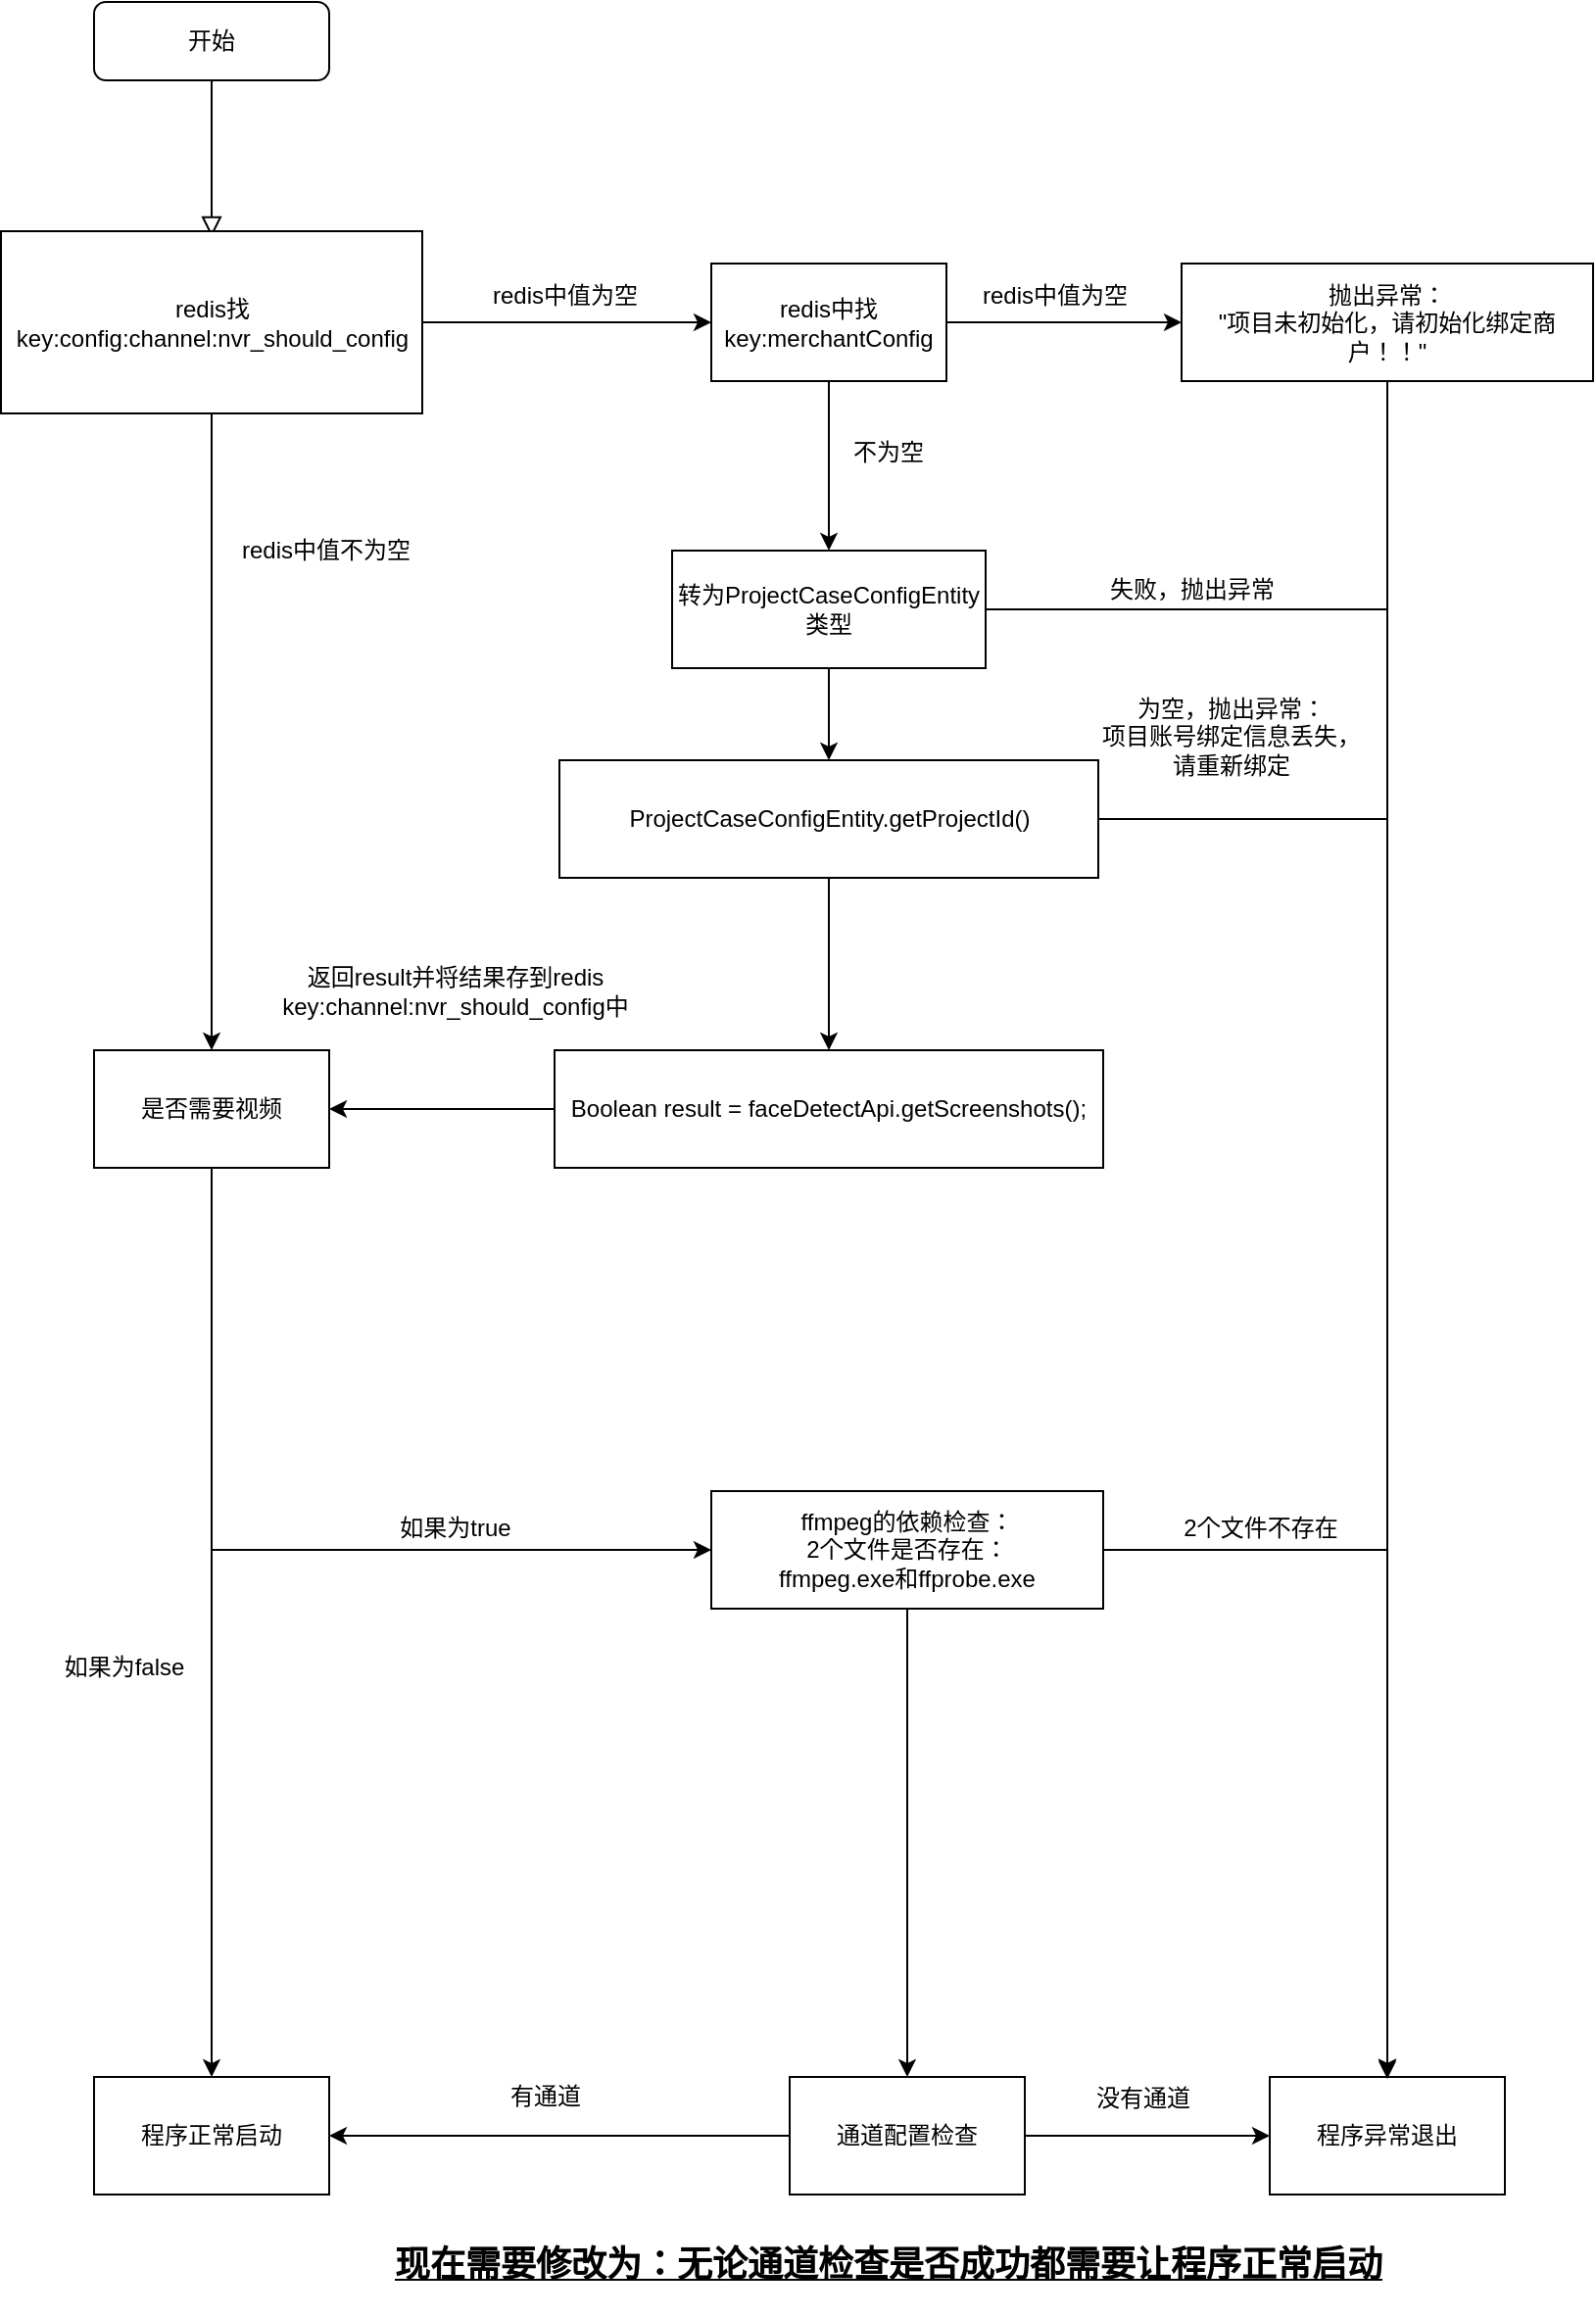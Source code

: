 <mxfile version="13.3.1" type="device"><diagram id="C5RBs43oDa-KdzZeNtuy" name="Page-1"><mxGraphModel dx="1673" dy="980" grid="1" gridSize="10" guides="1" tooltips="1" connect="1" arrows="1" fold="1" page="1" pageScale="1" pageWidth="827" pageHeight="1169" math="0" shadow="0"><root><mxCell id="WIyWlLk6GJQsqaUBKTNV-0"/><mxCell id="WIyWlLk6GJQsqaUBKTNV-1" parent="WIyWlLk6GJQsqaUBKTNV-0"/><mxCell id="WIyWlLk6GJQsqaUBKTNV-2" value="" style="rounded=0;html=1;jettySize=auto;orthogonalLoop=1;fontSize=11;endArrow=block;endFill=0;endSize=8;strokeWidth=1;shadow=0;labelBackgroundColor=none;edgeStyle=orthogonalEdgeStyle;" parent="WIyWlLk6GJQsqaUBKTNV-1" source="WIyWlLk6GJQsqaUBKTNV-3" edge="1"><mxGeometry relative="1" as="geometry"><mxPoint x="195" y="170" as="targetPoint"/></mxGeometry></mxCell><mxCell id="WIyWlLk6GJQsqaUBKTNV-3" value="开始" style="rounded=1;whiteSpace=wrap;html=1;fontSize=12;glass=0;strokeWidth=1;shadow=0;" parent="WIyWlLk6GJQsqaUBKTNV-1" vertex="1"><mxGeometry x="135" y="50" width="120" height="40" as="geometry"/></mxCell><mxCell id="8OcqR2B387YAhKKuT4QE-5" style="edgeStyle=orthogonalEdgeStyle;rounded=0;orthogonalLoop=1;jettySize=auto;html=1;exitX=1;exitY=0.5;exitDx=0;exitDy=0;entryX=0;entryY=0.5;entryDx=0;entryDy=0;" edge="1" parent="WIyWlLk6GJQsqaUBKTNV-1" source="8OcqR2B387YAhKKuT4QE-9" target="8OcqR2B387YAhKKuT4QE-4"><mxGeometry relative="1" as="geometry"><mxPoint x="323.75" y="225" as="sourcePoint"/></mxGeometry></mxCell><mxCell id="8OcqR2B387YAhKKuT4QE-12" style="edgeStyle=orthogonalEdgeStyle;rounded=0;orthogonalLoop=1;jettySize=auto;html=1;exitX=0.5;exitY=1;exitDx=0;exitDy=0;entryX=0.5;entryY=0;entryDx=0;entryDy=0;" edge="1" parent="WIyWlLk6GJQsqaUBKTNV-1" source="8OcqR2B387YAhKKuT4QE-4" target="8OcqR2B387YAhKKuT4QE-8"><mxGeometry relative="1" as="geometry"/></mxCell><mxCell id="8OcqR2B387YAhKKuT4QE-15" style="edgeStyle=orthogonalEdgeStyle;rounded=0;orthogonalLoop=1;jettySize=auto;html=1;exitX=1;exitY=0.5;exitDx=0;exitDy=0;" edge="1" parent="WIyWlLk6GJQsqaUBKTNV-1" source="8OcqR2B387YAhKKuT4QE-4" target="8OcqR2B387YAhKKuT4QE-14"><mxGeometry relative="1" as="geometry"/></mxCell><mxCell id="8OcqR2B387YAhKKuT4QE-4" value="redis中找&lt;br&gt;key:merchantConfig" style="rounded=0;whiteSpace=wrap;html=1;" vertex="1" parent="WIyWlLk6GJQsqaUBKTNV-1"><mxGeometry x="450" y="183.5" width="120" height="60" as="geometry"/></mxCell><mxCell id="8OcqR2B387YAhKKuT4QE-6" value="redis中值为空" style="text;html=1;align=center;verticalAlign=middle;resizable=0;points=[];autosize=1;" vertex="1" parent="WIyWlLk6GJQsqaUBKTNV-1"><mxGeometry x="330" y="190" width="90" height="20" as="geometry"/></mxCell><mxCell id="8OcqR2B387YAhKKuT4QE-20" style="edgeStyle=orthogonalEdgeStyle;rounded=0;orthogonalLoop=1;jettySize=auto;html=1;entryX=0.5;entryY=0;entryDx=0;entryDy=0;" edge="1" parent="WIyWlLk6GJQsqaUBKTNV-1" source="8OcqR2B387YAhKKuT4QE-8" target="8OcqR2B387YAhKKuT4QE-17"><mxGeometry relative="1" as="geometry"><Array as="points"><mxPoint x="795" y="360"/></Array></mxGeometry></mxCell><mxCell id="8OcqR2B387YAhKKuT4QE-25" style="edgeStyle=orthogonalEdgeStyle;rounded=0;orthogonalLoop=1;jettySize=auto;html=1;exitX=0.5;exitY=1;exitDx=0;exitDy=0;entryX=0.5;entryY=0;entryDx=0;entryDy=0;" edge="1" parent="WIyWlLk6GJQsqaUBKTNV-1" source="8OcqR2B387YAhKKuT4QE-8" target="8OcqR2B387YAhKKuT4QE-22"><mxGeometry relative="1" as="geometry"/></mxCell><mxCell id="8OcqR2B387YAhKKuT4QE-8" value="转为ProjectCaseConfigEntity类型" style="rounded=0;whiteSpace=wrap;html=1;" vertex="1" parent="WIyWlLk6GJQsqaUBKTNV-1"><mxGeometry x="430" y="330" width="160" height="60" as="geometry"/></mxCell><mxCell id="8OcqR2B387YAhKKuT4QE-41" style="edgeStyle=orthogonalEdgeStyle;rounded=0;orthogonalLoop=1;jettySize=auto;html=1;" edge="1" parent="WIyWlLk6GJQsqaUBKTNV-1" source="8OcqR2B387YAhKKuT4QE-9" target="8OcqR2B387YAhKKuT4QE-40"><mxGeometry relative="1" as="geometry"/></mxCell><mxCell id="8OcqR2B387YAhKKuT4QE-9" value="&lt;span&gt;redis找&lt;/span&gt;&lt;br&gt;&lt;span&gt;key:config:channel:nvr_should_config&lt;/span&gt;" style="rounded=0;whiteSpace=wrap;html=1;" vertex="1" parent="WIyWlLk6GJQsqaUBKTNV-1"><mxGeometry x="87.5" y="167" width="215" height="93" as="geometry"/></mxCell><mxCell id="8OcqR2B387YAhKKuT4QE-13" value="不为空" style="text;html=1;align=center;verticalAlign=middle;resizable=0;points=[];autosize=1;" vertex="1" parent="WIyWlLk6GJQsqaUBKTNV-1"><mxGeometry x="515" y="270" width="50" height="20" as="geometry"/></mxCell><mxCell id="8OcqR2B387YAhKKuT4QE-14" value="抛出异常：&lt;br&gt;&quot;项目未初始化，请初始化绑定商户！！&quot;" style="rounded=0;whiteSpace=wrap;html=1;" vertex="1" parent="WIyWlLk6GJQsqaUBKTNV-1"><mxGeometry x="690" y="183.5" width="210" height="60" as="geometry"/></mxCell><mxCell id="8OcqR2B387YAhKKuT4QE-16" value="redis中值为空" style="text;html=1;align=center;verticalAlign=middle;resizable=0;points=[];autosize=1;" vertex="1" parent="WIyWlLk6GJQsqaUBKTNV-1"><mxGeometry x="580" y="190" width="90" height="20" as="geometry"/></mxCell><mxCell id="8OcqR2B387YAhKKuT4QE-17" value="程序异常退出" style="rounded=0;whiteSpace=wrap;html=1;" vertex="1" parent="WIyWlLk6GJQsqaUBKTNV-1"><mxGeometry x="735" y="1109" width="120" height="60" as="geometry"/></mxCell><mxCell id="8OcqR2B387YAhKKuT4QE-19" value="失败，抛出异常" style="text;html=1;align=center;verticalAlign=middle;resizable=0;points=[];autosize=1;" vertex="1" parent="WIyWlLk6GJQsqaUBKTNV-1"><mxGeometry x="645" y="340" width="100" height="20" as="geometry"/></mxCell><mxCell id="8OcqR2B387YAhKKuT4QE-23" style="edgeStyle=orthogonalEdgeStyle;rounded=0;orthogonalLoop=1;jettySize=auto;html=1;entryX=0.5;entryY=0;entryDx=0;entryDy=0;" edge="1" parent="WIyWlLk6GJQsqaUBKTNV-1" source="8OcqR2B387YAhKKuT4QE-22" target="8OcqR2B387YAhKKuT4QE-17"><mxGeometry relative="1" as="geometry"/></mxCell><mxCell id="8OcqR2B387YAhKKuT4QE-30" style="edgeStyle=orthogonalEdgeStyle;rounded=0;orthogonalLoop=1;jettySize=auto;html=1;exitX=0.5;exitY=1;exitDx=0;exitDy=0;entryX=0.5;entryY=0;entryDx=0;entryDy=0;" edge="1" parent="WIyWlLk6GJQsqaUBKTNV-1" source="8OcqR2B387YAhKKuT4QE-22" target="8OcqR2B387YAhKKuT4QE-29"><mxGeometry relative="1" as="geometry"/></mxCell><mxCell id="8OcqR2B387YAhKKuT4QE-22" value="&lt;span&gt;ProjectCaseConfigEntity.getProjectId()&lt;/span&gt;" style="rounded=0;whiteSpace=wrap;html=1;" vertex="1" parent="WIyWlLk6GJQsqaUBKTNV-1"><mxGeometry x="372.5" y="437" width="275" height="60" as="geometry"/></mxCell><mxCell id="8OcqR2B387YAhKKuT4QE-27" value="为空，抛出异常：&lt;br&gt;项目账号绑定信息丢失，&lt;br&gt;请重新绑定" style="text;html=1;align=center;verticalAlign=middle;resizable=0;points=[];autosize=1;" vertex="1" parent="WIyWlLk6GJQsqaUBKTNV-1"><mxGeometry x="640" y="400" width="150" height="50" as="geometry"/></mxCell><mxCell id="8OcqR2B387YAhKKuT4QE-28" style="edgeStyle=orthogonalEdgeStyle;rounded=0;orthogonalLoop=1;jettySize=auto;html=1;" edge="1" parent="WIyWlLk6GJQsqaUBKTNV-1" source="8OcqR2B387YAhKKuT4QE-14"><mxGeometry relative="1" as="geometry"><mxPoint x="795" y="243.5" as="sourcePoint"/><mxPoint x="795" y="1110" as="targetPoint"/></mxGeometry></mxCell><mxCell id="8OcqR2B387YAhKKuT4QE-43" style="edgeStyle=orthogonalEdgeStyle;rounded=0;orthogonalLoop=1;jettySize=auto;html=1;entryX=1;entryY=0.5;entryDx=0;entryDy=0;" edge="1" parent="WIyWlLk6GJQsqaUBKTNV-1" source="8OcqR2B387YAhKKuT4QE-29" target="8OcqR2B387YAhKKuT4QE-40"><mxGeometry relative="1" as="geometry"><mxPoint x="260" y="585" as="targetPoint"/></mxGeometry></mxCell><mxCell id="8OcqR2B387YAhKKuT4QE-29" value="Boolean result = faceDetectApi.getScreenshots();" style="rounded=0;whiteSpace=wrap;html=1;" vertex="1" parent="WIyWlLk6GJQsqaUBKTNV-1"><mxGeometry x="370" y="585" width="280" height="60" as="geometry"/></mxCell><mxCell id="8OcqR2B387YAhKKuT4QE-33" value="返回result并将结果存到redis&lt;br&gt;key:&lt;span&gt;channel:nvr_should_config中&lt;/span&gt;" style="text;html=1;align=center;verticalAlign=middle;resizable=0;points=[];autosize=1;" vertex="1" parent="WIyWlLk6GJQsqaUBKTNV-1"><mxGeometry x="224" y="540" width="190" height="30" as="geometry"/></mxCell><mxCell id="8OcqR2B387YAhKKuT4QE-46" style="edgeStyle=orthogonalEdgeStyle;rounded=0;orthogonalLoop=1;jettySize=auto;html=1;entryX=0.5;entryY=0;entryDx=0;entryDy=0;" edge="1" parent="WIyWlLk6GJQsqaUBKTNV-1" source="8OcqR2B387YAhKKuT4QE-40" target="8OcqR2B387YAhKKuT4QE-45"><mxGeometry relative="1" as="geometry"/></mxCell><mxCell id="8OcqR2B387YAhKKuT4QE-49" style="edgeStyle=orthogonalEdgeStyle;rounded=0;orthogonalLoop=1;jettySize=auto;html=1;entryX=0;entryY=0.5;entryDx=0;entryDy=0;" edge="1" parent="WIyWlLk6GJQsqaUBKTNV-1" source="8OcqR2B387YAhKKuT4QE-40" target="8OcqR2B387YAhKKuT4QE-48"><mxGeometry relative="1" as="geometry"><Array as="points"><mxPoint x="195" y="840"/></Array></mxGeometry></mxCell><mxCell id="8OcqR2B387YAhKKuT4QE-40" value="是否需要视频" style="rounded=0;whiteSpace=wrap;html=1;" vertex="1" parent="WIyWlLk6GJQsqaUBKTNV-1"><mxGeometry x="135" y="585" width="120" height="60" as="geometry"/></mxCell><mxCell id="8OcqR2B387YAhKKuT4QE-42" value="redis中值不为空" style="text;html=1;align=center;verticalAlign=middle;resizable=0;points=[];autosize=1;" vertex="1" parent="WIyWlLk6GJQsqaUBKTNV-1"><mxGeometry x="202.5" y="320" width="100" height="20" as="geometry"/></mxCell><mxCell id="8OcqR2B387YAhKKuT4QE-45" value="程序正常启动" style="rounded=0;whiteSpace=wrap;html=1;" vertex="1" parent="WIyWlLk6GJQsqaUBKTNV-1"><mxGeometry x="135" y="1109" width="120" height="60" as="geometry"/></mxCell><mxCell id="8OcqR2B387YAhKKuT4QE-47" value="如果为false" style="text;html=1;align=center;verticalAlign=middle;resizable=0;points=[];autosize=1;" vertex="1" parent="WIyWlLk6GJQsqaUBKTNV-1"><mxGeometry x="110" y="890" width="80" height="20" as="geometry"/></mxCell><mxCell id="8OcqR2B387YAhKKuT4QE-51" style="edgeStyle=orthogonalEdgeStyle;rounded=0;orthogonalLoop=1;jettySize=auto;html=1;entryX=0.5;entryY=0;entryDx=0;entryDy=0;" edge="1" parent="WIyWlLk6GJQsqaUBKTNV-1" source="8OcqR2B387YAhKKuT4QE-48" target="8OcqR2B387YAhKKuT4QE-17"><mxGeometry relative="1" as="geometry"/></mxCell><mxCell id="8OcqR2B387YAhKKuT4QE-54" style="edgeStyle=orthogonalEdgeStyle;rounded=0;orthogonalLoop=1;jettySize=auto;html=1;entryX=0.5;entryY=0;entryDx=0;entryDy=0;" edge="1" parent="WIyWlLk6GJQsqaUBKTNV-1" source="8OcqR2B387YAhKKuT4QE-48" target="8OcqR2B387YAhKKuT4QE-53"><mxGeometry relative="1" as="geometry"/></mxCell><mxCell id="8OcqR2B387YAhKKuT4QE-48" value="ffmpeg的依赖检查：&lt;br&gt;2个文件是否存在：&lt;br&gt;ffmpeg.exe和ffprobe.exe" style="rounded=0;whiteSpace=wrap;html=1;" vertex="1" parent="WIyWlLk6GJQsqaUBKTNV-1"><mxGeometry x="450" y="810" width="200" height="60" as="geometry"/></mxCell><mxCell id="8OcqR2B387YAhKKuT4QE-50" value="如果为true" style="text;html=1;align=center;verticalAlign=middle;resizable=0;points=[];autosize=1;" vertex="1" parent="WIyWlLk6GJQsqaUBKTNV-1"><mxGeometry x="284" y="819" width="70" height="20" as="geometry"/></mxCell><mxCell id="8OcqR2B387YAhKKuT4QE-52" value="2个文件不存在" style="text;html=1;align=center;verticalAlign=middle;resizable=0;points=[];autosize=1;" vertex="1" parent="WIyWlLk6GJQsqaUBKTNV-1"><mxGeometry x="685" y="819" width="90" height="20" as="geometry"/></mxCell><mxCell id="8OcqR2B387YAhKKuT4QE-60" style="edgeStyle=orthogonalEdgeStyle;rounded=0;orthogonalLoop=1;jettySize=auto;html=1;entryX=1;entryY=0.5;entryDx=0;entryDy=0;" edge="1" parent="WIyWlLk6GJQsqaUBKTNV-1" source="8OcqR2B387YAhKKuT4QE-53" target="8OcqR2B387YAhKKuT4QE-45"><mxGeometry relative="1" as="geometry"/></mxCell><mxCell id="8OcqR2B387YAhKKuT4QE-61" style="edgeStyle=orthogonalEdgeStyle;rounded=0;orthogonalLoop=1;jettySize=auto;html=1;entryX=0;entryY=0.5;entryDx=0;entryDy=0;" edge="1" parent="WIyWlLk6GJQsqaUBKTNV-1" source="8OcqR2B387YAhKKuT4QE-53" target="8OcqR2B387YAhKKuT4QE-17"><mxGeometry relative="1" as="geometry"/></mxCell><mxCell id="8OcqR2B387YAhKKuT4QE-53" value="通道配置检查" style="rounded=0;whiteSpace=wrap;html=1;" vertex="1" parent="WIyWlLk6GJQsqaUBKTNV-1"><mxGeometry x="490" y="1109" width="120" height="60" as="geometry"/></mxCell><mxCell id="8OcqR2B387YAhKKuT4QE-56" value="没有通道" style="text;html=1;align=center;verticalAlign=middle;resizable=0;points=[];autosize=1;" vertex="1" parent="WIyWlLk6GJQsqaUBKTNV-1"><mxGeometry x="640" y="1110" width="60" height="20" as="geometry"/></mxCell><mxCell id="8OcqR2B387YAhKKuT4QE-58" value="有通道" style="text;html=1;align=center;verticalAlign=middle;resizable=0;points=[];autosize=1;" vertex="1" parent="WIyWlLk6GJQsqaUBKTNV-1"><mxGeometry x="340" y="1109" width="50" height="20" as="geometry"/></mxCell><mxCell id="8OcqR2B387YAhKKuT4QE-63" value="&lt;h3&gt;&lt;font style=&quot;font-size: 18px&quot;&gt;&lt;b&gt;&lt;u&gt;现在需要修改为：无论通道检查是否成功都需要让程序正常启动&lt;/u&gt;&lt;/b&gt;&lt;/font&gt;&lt;/h3&gt;" style="text;html=1;align=center;verticalAlign=middle;resizable=0;points=[];autosize=1;" vertex="1" parent="WIyWlLk6GJQsqaUBKTNV-1"><mxGeometry x="280" y="1180" width="520" height="50" as="geometry"/></mxCell></root></mxGraphModel></diagram></mxfile>